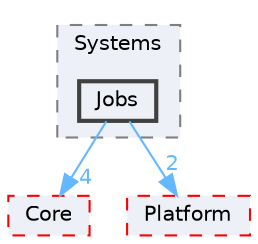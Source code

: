 digraph "engine/src/Systems/Jobs"
{
 // LATEX_PDF_SIZE
  bgcolor="transparent";
  edge [fontname=Helvetica,fontsize=10,labelfontname=Helvetica,labelfontsize=10];
  node [fontname=Helvetica,fontsize=10,shape=box,height=0.2,width=0.4];
  compound=true
  subgraph clusterdir_c2384e7713f5e4437b1ef1587373e438 {
    graph [ bgcolor="#edf0f7", pencolor="grey50", label="Systems", fontname=Helvetica,fontsize=10 style="filled,dashed", URL="dir_c2384e7713f5e4437b1ef1587373e438.html",tooltip=""]
  dir_3a643acacfe5fac0811e3401b3bbcd8a [label="Jobs", fillcolor="#edf0f7", color="grey25", style="filled,bold", URL="dir_3a643acacfe5fac0811e3401b3bbcd8a.html",tooltip=""];
  }
  dir_76f71e38ffdabdefadeabf92bf62b6a6 [label="Core", fillcolor="#edf0f7", color="red", style="filled,dashed", URL="dir_76f71e38ffdabdefadeabf92bf62b6a6.html",tooltip=""];
  dir_b6619039816d9b70c7725a908242dfdd [label="Platform", fillcolor="#edf0f7", color="red", style="filled,dashed", URL="dir_b6619039816d9b70c7725a908242dfdd.html",tooltip=""];
  dir_3a643acacfe5fac0811e3401b3bbcd8a->dir_76f71e38ffdabdefadeabf92bf62b6a6 [headlabel="4", labeldistance=1.5 headhref="dir_000007_000003.html" href="dir_000007_000003.html" color="steelblue1" fontcolor="steelblue1"];
  dir_3a643acacfe5fac0811e3401b3bbcd8a->dir_b6619039816d9b70c7725a908242dfdd [headlabel="2", labeldistance=1.5 headhref="dir_000007_000010.html" href="dir_000007_000010.html" color="steelblue1" fontcolor="steelblue1"];
}
